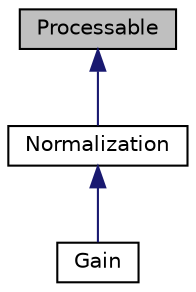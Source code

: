digraph "Processable"
{
  edge [fontname="Helvetica",fontsize="10",labelfontname="Helvetica",labelfontsize="10"];
  node [fontname="Helvetica",fontsize="10",shape=record];
  Node0 [label="Processable",height=0.2,width=0.4,color="black", fillcolor="grey75", style="filled", fontcolor="black"];
  Node0 -> Node1 [dir="back",color="midnightblue",fontsize="10",style="solid"];
  Node1 [label="Normalization",height=0.2,width=0.4,color="black", fillcolor="white", style="filled",URL="$classNormalization.html"];
  Node1 -> Node2 [dir="back",color="midnightblue",fontsize="10",style="solid"];
  Node2 [label="Gain",height=0.2,width=0.4,color="black", fillcolor="white", style="filled",URL="$classGain.html"];
}
